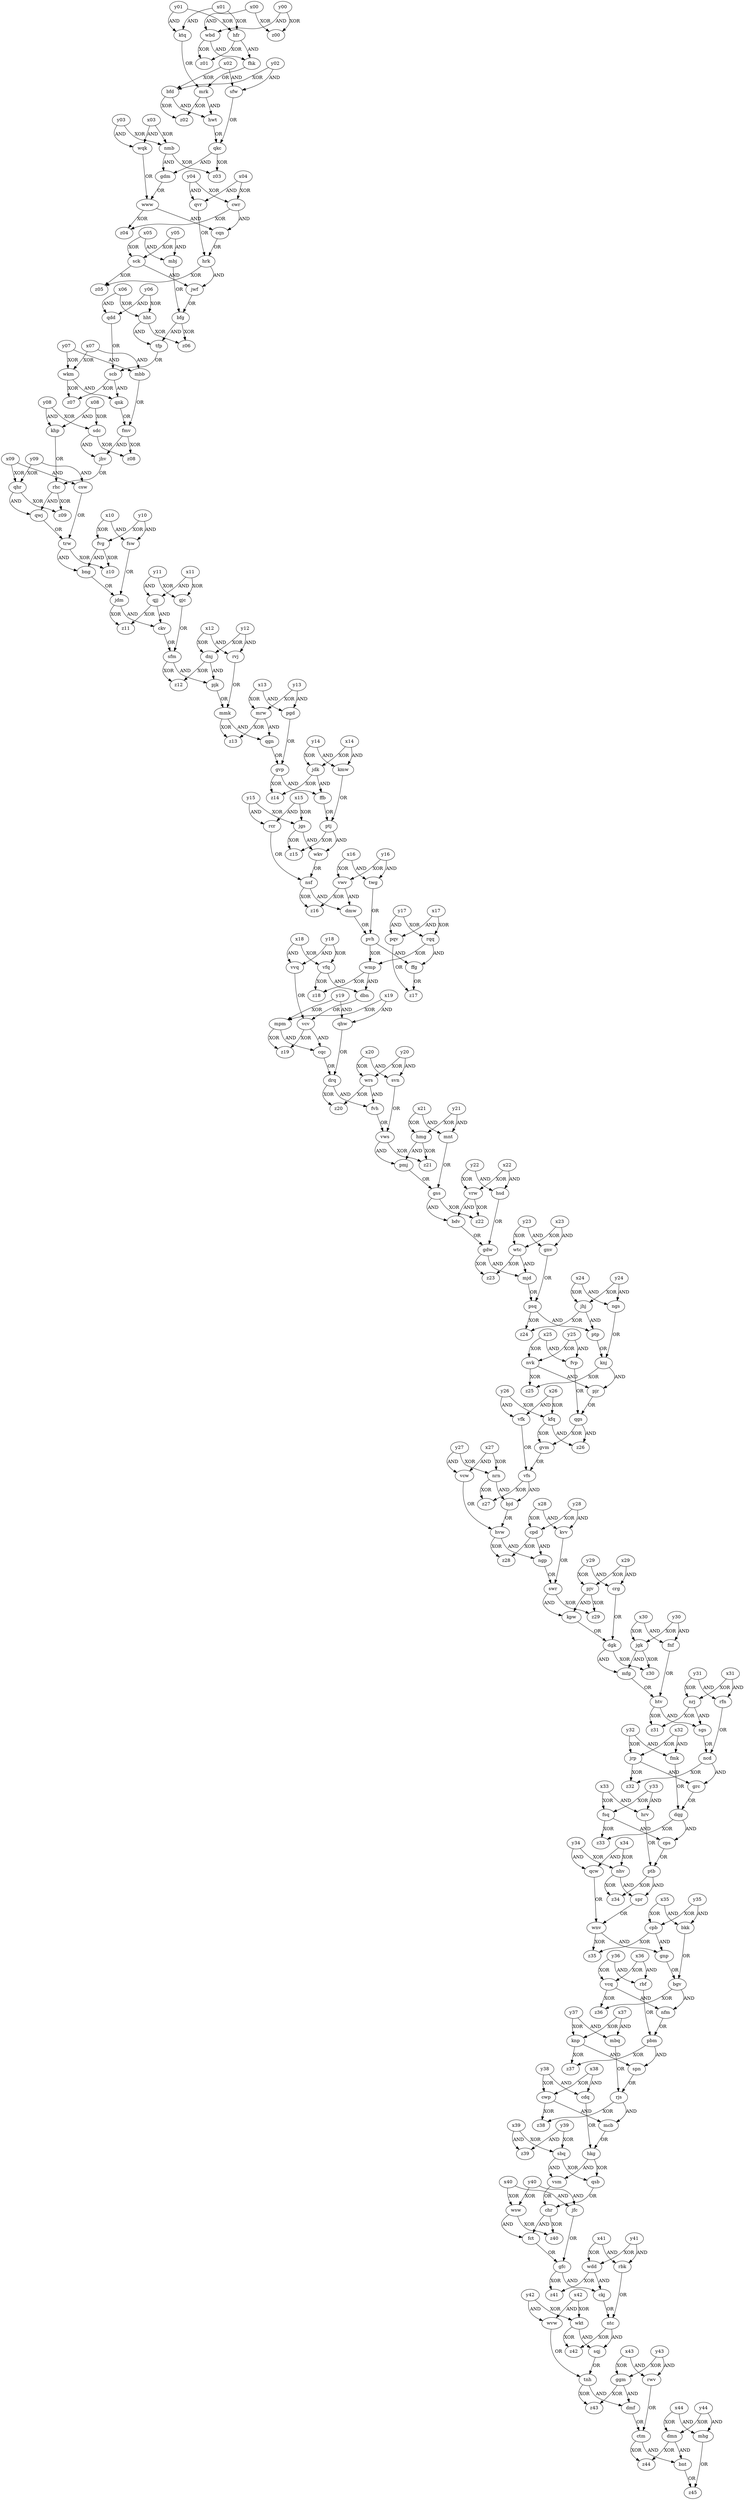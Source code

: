 digraph G {
    "y04" -> "cwr" [label="XOR"];
    "x04" -> "cwr" [label="XOR"];
    "wbd" -> "fhk" [label="AND"];
    "hfr" -> "fhk" [label="AND"];
    "y30" -> "jgk" [label="XOR"];
    "x30" -> "jgk" [label="XOR"];
    "bfd" -> "z02" [label="XOR"];
    "mrk" -> "z02" [label="XOR"];
    "y16" -> "twg" [label="AND"];
    "x16" -> "twg" [label="AND"];
    "x31" -> "nrj" [label="XOR"];
    "y31" -> "nrj" [label="XOR"];
    "x22" -> "vrw" [label="XOR"];
    "y22" -> "vrw" [label="XOR"];
    "hmg" -> "z21" [label="XOR"];
    "vws" -> "z21" [label="XOR"];
    "mbj" -> "bfg" [label="OR"];
    "jwf" -> "bfg" [label="OR"];
    "y01" -> "hfr" [label="XOR"];
    "x01" -> "hfr" [label="XOR"];
    "drq" -> "fvh" [label="AND"];
    "wrs" -> "fvh" [label="AND"];
    "y41" -> "wdd" [label="XOR"];
    "x41" -> "wdd" [label="XOR"];
    "fvg" -> "z10" [label="XOR"];
    "trw" -> "z10" [label="XOR"];
    "y13" -> "mrw" [label="XOR"];
    "x13" -> "mrw" [label="XOR"];
    "y34" -> "nhv" [label="XOR"];
    "x34" -> "nhv" [label="XOR"];
    "nsf" -> "dmw" [label="AND"];
    "vwv" -> "dmw" [label="AND"];
    "y25" -> "fvp" [label="AND"];
    "x25" -> "fvp" [label="AND"];
    "knj" -> "pjr" [label="AND"];
    "nvk" -> "pjr" [label="AND"];
    "ctm" -> "bnt" [label="AND"];
    "dmn" -> "bnt" [label="AND"];
    "nrj" -> "z31" [label="XOR"];
    "htv" -> "z31" [label="XOR"];
    "y26" -> "kfq" [label="XOR"];
    "x26" -> "kfq" [label="XOR"];
    "sbq" -> "vsm" [label="AND"];
    "hkg" -> "vsm" [label="AND"];
    "gss" -> "z22" [label="XOR"];
    "vrw" -> "z22" [label="XOR"];
    "y43" -> "rwv" [label="AND"];
    "x43" -> "rwv" [label="AND"];
    "spr" -> "wnv" [label="OR"];
    "qcw" -> "wnv" [label="OR"];
    "ngp" -> "swr" [label="OR"];
    "kvv" -> "swr" [label="OR"];
    "y40" -> "wsw" [label="XOR"];
    "x40" -> "wsw" [label="XOR"];
    "hht" -> "z06" [label="XOR"];
    "bfg" -> "z06" [label="XOR"];
    "vws" -> "pmj" [label="AND"];
    "hmg" -> "pmj" [label="AND"];
    "rfn" -> "ncd" [label="OR"];
    "sgs" -> "ncd" [label="OR"];
    "y08" -> "khp" [label="AND"];
    "x08" -> "khp" [label="AND"];
    "x25" -> "nvk" [label="XOR"];
    "y25" -> "nvk" [label="XOR"];
    "x19" -> "mpm" [label="XOR"];
    "y19" -> "mpm" [label="XOR"];
    "dmw" -> "pvh" [label="OR"];
    "twg" -> "pvh" [label="OR"];
    "knj" -> "z25" [label="XOR"];
    "nvk" -> "z25" [label="XOR"];
    "fsq" -> "cps" [label="AND"];
    "dqg" -> "cps" [label="AND"];
    "qsb" -> "chr" [label="OR"];
    "vsm" -> "chr" [label="OR"];
    "sdc" -> "z08" [label="XOR"];
    "fmv" -> "z08" [label="XOR"];
    "y33" -> "hrv" [label="AND"];
    "x33" -> "hrv" [label="AND"];
    "sbq" -> "qsb" [label="XOR"];
    "hkg" -> "qsb" [label="XOR"];
    "y00" -> "z00" [label="XOR"];
    "x00" -> "z00" [label="XOR"];
    "dgk" -> "z30" [label="XOR"];
    "jgk" -> "z30" [label="XOR"];
    "x03" -> "wqk" [label="AND"];
    "y03" -> "wqk" [label="AND"];
    "y17" -> "rqq" [label="XOR"];
    "x17" -> "rqq" [label="XOR"];
    "rhc" -> "z09" [label="XOR"];
    "qhr" -> "z09" [label="XOR"];
    "bjd" -> "hvw" [label="OR"];
    "vcw" -> "hvw" [label="OR"];
    "x37" -> "knp" [label="XOR"];
    "y37" -> "knp" [label="XOR"];
    "knp" -> "spn" [label="AND"];
    "pbm" -> "spn" [label="AND"];
    "kfq" -> "z26" [label="AND"];
    "qgs" -> "z26" [label="AND"];
    "x39" -> "z39" [label="AND"];
    "y39" -> "z39" [label="AND"];
    "x33" -> "fsq" [label="XOR"];
    "y33" -> "fsq" [label="XOR"];
    "y10" -> "fsw" [label="AND"];
    "x10" -> "fsw" [label="AND"];
    "rqq" -> "wmp" [label="XOR"];
    "pvh" -> "wmp" [label="XOR"];
    "y07" -> "wkm" [label="XOR"];
    "x07" -> "wkm" [label="XOR"];
    "dbn" -> "vcv" [label="OR"];
    "vvq" -> "vcv" [label="OR"];
    "vcv" -> "cqc" [label="AND"];
    "mpm" -> "cqc" [label="AND"];
    "scb" -> "z07" [label="XOR"];
    "wkm" -> "z07" [label="XOR"];
    "y28" -> "kvv" [label="AND"];
    "x28" -> "kvv" [label="AND"];
    "fmk" -> "dqg" [label="OR"];
    "grc" -> "dqg" [label="OR"];
    "ctm" -> "z44" [label="XOR"];
    "dmn" -> "z44" [label="XOR"];
    "y24" -> "jhj" [label="XOR"];
    "x24" -> "jhj" [label="XOR"];
    "y35" -> "bkk" [label="AND"];
    "x35" -> "bkk" [label="AND"];
    "x16" -> "vwv" [label="XOR"];
    "y16" -> "vwv" [label="XOR"];
    "gvp" -> "z14" [label="XOR"];
    "jdk" -> "z14" [label="XOR"];
    "vfq" -> "dbn" [label="AND"];
    "wmp" -> "dbn" [label="AND"];
    "x29" -> "pjv" [label="XOR"];
    "y29" -> "pjv" [label="XOR"];
    "cqn" -> "hrk" [label="OR"];
    "qvr" -> "hrk" [label="OR"];
    "wtc" -> "mjd" [label="AND"];
    "gdw" -> "mjd" [label="AND"];
    "x26" -> "vfk" [label="AND"];
    "y26" -> "vfk" [label="AND"];
    "vfs" -> "bjd" [label="AND"];
    "nrn" -> "bjd" [label="AND"];
    "cpd" -> "z28" [label="XOR"];
    "hvw" -> "z28" [label="XOR"];
    "mjd" -> "psq" [label="OR"];
    "gnv" -> "psq" [label="OR"];
    "pgd" -> "gvp" [label="OR"];
    "qgn" -> "gvp" [label="OR"];
    "ggm" -> "dmf" [label="AND"];
    "tnh" -> "dmf" [label="AND"];
    "pvh" -> "ffg" [label="AND"];
    "rqq" -> "ffg" [label="AND"];
    "qjj" -> "ckv" [label="AND"];
    "jdm" -> "ckv" [label="AND"];
    "dgk" -> "mfg" [label="AND"];
    "jgk" -> "mfg" [label="AND"];
    "x23" -> "gnv" [label="AND"];
    "y23" -> "gnv" [label="AND"];
    "hvw" -> "ngp" [label="AND"];
    "cpd" -> "ngp" [label="AND"];
    "rcr" -> "nsf" [label="OR"];
    "wkv" -> "nsf" [label="OR"];
    "x36" -> "rbf" [label="AND"];
    "y36" -> "rbf" [label="AND"];
    "bkk" -> "bgv" [label="OR"];
    "gnp" -> "bgv" [label="OR"];
    "knp" -> "z37" [label="XOR"];
    "pbm" -> "z37" [label="XOR"];
    "y27" -> "nrn" [label="XOR"];
    "x27" -> "nrn" [label="XOR"];
    "x22" -> "hsd" [label="AND"];
    "y22" -> "hsd" [label="AND"];
    "jdk" -> "ffb" [label="AND"];
    "gvp" -> "ffb" [label="AND"];
    "y21" -> "hmg" [label="XOR"];
    "x21" -> "hmg" [label="XOR"];
    "sqj" -> "tnh" [label="OR"];
    "wvw" -> "tnh" [label="OR"];
    "vfq" -> "z18" [label="XOR"];
    "wmp" -> "z18" [label="XOR"];
    "tnh" -> "z43" [label="XOR"];
    "ggm" -> "z43" [label="XOR"];
    "jhj" -> "ptp" [label="AND"];
    "psq" -> "ptp" [label="AND"];
    "x18" -> "vfq" [label="XOR"];
    "y18" -> "vfq" [label="XOR"];
    "ncd" -> "z32" [label="XOR"];
    "jrp" -> "z32" [label="XOR"];
    "x21" -> "mnt" [label="AND"];
    "y21" -> "mnt" [label="AND"];
    "x02" -> "bfd" [label="XOR"];
    "y02" -> "bfd" [label="XOR"];
    "rjs" -> "mcb" [label="AND"];
    "cwp" -> "mcb" [label="AND"];
    "cwp" -> "z38" [label="XOR"];
    "rjs" -> "z38" [label="XOR"];
    "x32" -> "fmk" [label="AND"];
    "y32" -> "fmk" [label="AND"];
    "x05" -> "sck" [label="XOR"];
    "y05" -> "sck" [label="XOR"];
    "y03" -> "nmb" [label="XOR"];
    "x03" -> "nmb" [label="XOR"];
    "y35" -> "cpb" [label="XOR"];
    "x35" -> "cpb" [label="XOR"];
    "vcq" -> "nfm" [label="AND"];
    "bgv" -> "nfm" [label="AND"];
    "x05" -> "mbj" [label="AND"];
    "y05" -> "mbj" [label="AND"];
    "bnt" -> "z45" [label="OR"];
    "mhg" -> "z45" [label="OR"];
    "ktq" -> "mrk" [label="OR"];
    "fhk" -> "mrk" [label="OR"];
    "hfr" -> "z01" [label="XOR"];
    "wbd" -> "z01" [label="XOR"];
    "dqg" -> "z33" [label="XOR"];
    "fsq" -> "z33" [label="XOR"];
    "cwr" -> "cqn" [label="AND"];
    "www" -> "cqn" [label="AND"];
    "y12" -> "dnj" [label="XOR"];
    "x12" -> "dnj" [label="XOR"];
    "qnk" -> "fmv" [label="OR"];
    "mbb" -> "fmv" [label="OR"];
    "jhj" -> "z24" [label="XOR"];
    "psq" -> "z24" [label="XOR"];
    "y12" -> "rvj" [label="AND"];
    "x12" -> "rvj" [label="AND"];
    "bfd" -> "hwt" [label="AND"];
    "mrk" -> "hwt" [label="AND"];
    "gdm" -> "www" [label="OR"];
    "wqk" -> "www" [label="OR"];
    "cpb" -> "gnp" [label="AND"];
    "wnv" -> "gnp" [label="AND"];
    "y13" -> "pgd" [label="AND"];
    "x13" -> "pgd" [label="AND"];
    "khp" -> "rhc" [label="OR"];
    "jhv" -> "rhc" [label="OR"];
    "hsd" -> "gdw" [label="OR"];
    "bdv" -> "gdw" [label="OR"];
    "fmv" -> "jhv" [label="AND"];
    "sdc" -> "jhv" [label="AND"];
    "chr" -> "z40" [label="XOR"];
    "wsw" -> "z40" [label="XOR"];
    "sck" -> "jwf" [label="AND"];
    "hrk" -> "jwf" [label="AND"];
    "bng" -> "jdm" [label="OR"];
    "fsw" -> "jdm" [label="OR"];
    "x07" -> "mbb" [label="AND"];
    "y07" -> "mbb" [label="AND"];
    "gfc" -> "z41" [label="XOR"];
    "wdd" -> "z41" [label="XOR"];
    "kfq" -> "gvm" [label="XOR"];
    "qgs" -> "gvm" [label="XOR"];
    "rvj" -> "mmk" [label="OR"];
    "pjk" -> "mmk" [label="OR"];
    "x29" -> "crg" [label="AND"];
    "y29" -> "crg" [label="AND"];
    "x09" -> "csw" [label="AND"];
    "y09" -> "csw" [label="AND"];
    "mcb" -> "hkg" [label="OR"];
    "cdq" -> "hkg" [label="OR"];
    "spn" -> "rjs" [label="OR"];
    "mbq" -> "rjs" [label="OR"];
    "trw" -> "bng" [label="AND"];
    "fvg" -> "bng" [label="AND"];
    "y31" -> "rfn" [label="AND"];
    "x31" -> "rfn" [label="AND"];
    "sck" -> "z05" [label="XOR"];
    "hrk" -> "z05" [label="XOR"];
    "cwr" -> "z04" [label="XOR"];
    "www" -> "z04" [label="XOR"];
    "nhv" -> "z34" [label="XOR"];
    "ptb" -> "z34" [label="XOR"];
    "y20" -> "svn" [label="AND"];
    "x20" -> "svn" [label="AND"];
    "nmb" -> "gdm" [label="AND"];
    "qkc" -> "gdm" [label="AND"];
    "htv" -> "sgs" [label="AND"];
    "nrj" -> "sgs" [label="AND"];
    "bgv" -> "z36" [label="XOR"];
    "vcq" -> "z36" [label="XOR"];
    "mpm" -> "z19" [label="XOR"];
    "vcv" -> "z19" [label="XOR"];
    "y41" -> "rbk" [label="AND"];
    "x41" -> "rbk" [label="AND"];
    "x24" -> "ngs" [label="AND"];
    "y24" -> "ngs" [label="AND"];
    "ckv" -> "sfm" [label="OR"];
    "gjc" -> "sfm" [label="OR"];
    "sfw" -> "qkc" [label="OR"];
    "hwt" -> "qkc" [label="OR"];
    "hrv" -> "ptb" [label="OR"];
    "cps" -> "ptb" [label="OR"];
    "fvp" -> "qgs" [label="OR"];
    "pjr" -> "qgs" [label="OR"];
    "jgs" -> "z15" [label="XOR"];
    "ptj" -> "z15" [label="XOR"];
    "swr" -> "z29" [label="XOR"];
    "pjv" -> "z29" [label="XOR"];
    "scb" -> "qnk" [label="AND"];
    "wkm" -> "qnk" [label="AND"];
    "x34" -> "qcw" [label="AND"];
    "y34" -> "qcw" [label="AND"];
    "x27" -> "vcw" [label="AND"];
    "y27" -> "vcw" [label="AND"];
    "x06" -> "hht" [label="XOR"];
    "y06" -> "hht" [label="XOR"];
    "x18" -> "vvq" [label="AND"];
    "y18" -> "vvq" [label="AND"];
    "mrw" -> "z13" [label="XOR"];
    "mmk" -> "z13" [label="XOR"];
    "y15" -> "jgs" [label="XOR"];
    "x15" -> "jgs" [label="XOR"];
    "jfc" -> "gfc" [label="OR"];
    "fct" -> "gfc" [label="OR"];
    "ckj" -> "ntc" [label="OR"];
    "rbk" -> "ntc" [label="OR"];
    "x38" -> "cdq" [label="AND"];
    "y38" -> "cdq" [label="AND"];
    "vfk" -> "vfs" [label="OR"];
    "gvm" -> "vfs" [label="OR"];
    "wkt" -> "z42" [label="XOR"];
    "ntc" -> "z42" [label="XOR"];
    "crg" -> "dgk" [label="OR"];
    "kpw" -> "dgk" [label="OR"];
    "kmw" -> "ptj" [label="OR"];
    "ffb" -> "ptj" [label="OR"];
    "tfp" -> "scb" [label="OR"];
    "qdd" -> "scb" [label="OR"];
    "y28" -> "cpd" [label="XOR"];
    "x28" -> "cpd" [label="XOR"];
    "y00" -> "wbd" [label="AND"];
    "x00" -> "wbd" [label="AND"];
    "y40" -> "jfc" [label="AND"];
    "x40" -> "jfc" [label="AND"];
    "dnj" -> "z12" [label="XOR"];
    "sfm" -> "z12" [label="XOR"];
    "y38" -> "cwp" [label="XOR"];
    "x38" -> "cwp" [label="XOR"];
    "x37" -> "mbq" [label="AND"];
    "y37" -> "mbq" [label="AND"];
    "nrn" -> "z27" [label="XOR"];
    "vfs" -> "z27" [label="XOR"];
    "y39" -> "sbq" [label="XOR"];
    "x39" -> "sbq" [label="XOR"];
    "mmk" -> "qgn" [label="AND"];
    "mrw" -> "qgn" [label="AND"];
    "gss" -> "bdv" [label="AND"];
    "vrw" -> "bdv" [label="AND"];
    "fvh" -> "vws" [label="OR"];
    "svn" -> "vws" [label="OR"];
    "qkc" -> "z03" [label="XOR"];
    "nmb" -> "z03" [label="XOR"];
    "qjj" -> "z11" [label="XOR"];
    "jdm" -> "z11" [label="XOR"];
    "cpb" -> "z35" [label="XOR"];
    "wnv" -> "z35" [label="XOR"];
    "x14" -> "jdk" [label="XOR"];
    "y14" -> "jdk" [label="XOR"];
    "y09" -> "qhr" [label="XOR"];
    "x09" -> "qhr" [label="XOR"];
    "x11" -> "gjc" [label="XOR"];
    "y11" -> "gjc" [label="XOR"];
    "chr" -> "fct" [label="AND"];
    "wsw" -> "fct" [label="AND"];
    "ptj" -> "wkv" [label="AND"];
    "jgs" -> "wkv" [label="AND"];
    "swr" -> "kpw" [label="AND"];
    "pjv" -> "kpw" [label="AND"];
    "x20" -> "wrs" [label="XOR"];
    "y20" -> "wrs" [label="XOR"];
    "y44" -> "mhg" [label="AND"];
    "x44" -> "mhg" [label="AND"];
    "y19" -> "qhw" [label="AND"];
    "x19" -> "qhw" [label="AND"];
    "y42" -> "wvw" [label="AND"];
    "x42" -> "wvw" [label="AND"];
    "gfc" -> "ckj" [label="AND"];
    "wdd" -> "ckj" [label="AND"];
    "cqc" -> "drq" [label="OR"];
    "qhw" -> "drq" [label="OR"];
    "y08" -> "sdc" [label="XOR"];
    "x08" -> "sdc" [label="XOR"];
    "y42" -> "wkt" [label="XOR"];
    "x42" -> "wkt" [label="XOR"];
    "y17" -> "pqv" [label="AND"];
    "x17" -> "pqv" [label="AND"];
    "qwj" -> "trw" [label="OR"];
    "csw" -> "trw" [label="OR"];
    "ptb" -> "spr" [label="AND"];
    "nhv" -> "spr" [label="AND"];
    "y44" -> "dmn" [label="XOR"];
    "x44" -> "dmn" [label="XOR"];
    "rwv" -> "ctm" [label="OR"];
    "dmf" -> "ctm" [label="OR"];
    "y23" -> "wtc" [label="XOR"];
    "x23" -> "wtc" [label="XOR"];
    "sfm" -> "pjk" [label="AND"];
    "dnj" -> "pjk" [label="AND"];
    "pmj" -> "gss" [label="OR"];
    "mnt" -> "gss" [label="OR"];
    "hht" -> "tfp" [label="AND"];
    "bfg" -> "tfp" [label="AND"];
    "nsf" -> "z16" [label="XOR"];
    "vwv" -> "z16" [label="XOR"];
    "pqv" -> "z17" [label="OR"];
    "ffg" -> "z17" [label="OR"];
    "gdw" -> "z23" [label="XOR"];
    "wtc" -> "z23" [label="XOR"];
    "x30" -> "fnf" [label="AND"];
    "y30" -> "fnf" [label="AND"];
    "nfm" -> "pbm" [label="OR"];
    "rbf" -> "pbm" [label="OR"];
    "x32" -> "jrp" [label="XOR"];
    "y32" -> "jrp" [label="XOR"];
    "y11" -> "qjj" [label="AND"];
    "x11" -> "qjj" [label="AND"];
    "x04" -> "qvr" [label="AND"];
    "y04" -> "qvr" [label="AND"];
    "ncd" -> "grc" [label="AND"];
    "jrp" -> "grc" [label="AND"];
    "wkt" -> "sqj" [label="AND"];
    "ntc" -> "sqj" [label="AND"];
    "x36" -> "vcq" [label="XOR"];
    "y36" -> "vcq" [label="XOR"];
    "x01" -> "ktq" [label="AND"];
    "y01" -> "ktq" [label="AND"];
    "x15" -> "rcr" [label="AND"];
    "y15" -> "rcr" [label="AND"];
    "fnf" -> "htv" [label="OR"];
    "mfg" -> "htv" [label="OR"];
    "y14" -> "kmw" [label="AND"];
    "x14" -> "kmw" [label="AND"];
    "x10" -> "fvg" [label="XOR"];
    "y10" -> "fvg" [label="XOR"];
    "x06" -> "qdd" [label="AND"];
    "y06" -> "qdd" [label="AND"];
    "wrs" -> "z20" [label="XOR"];
    "drq" -> "z20" [label="XOR"];
    "y43" -> "ggm" [label="XOR"];
    "x43" -> "ggm" [label="XOR"];
    "ngs" -> "knj" [label="OR"];
    "ptp" -> "knj" [label="OR"];
    "rhc" -> "qwj" [label="AND"];
    "qhr" -> "qwj" [label="AND"];
    "y02" -> "sfw" [label="AND"];
    "x02" -> "sfw" [label="AND"];
}

